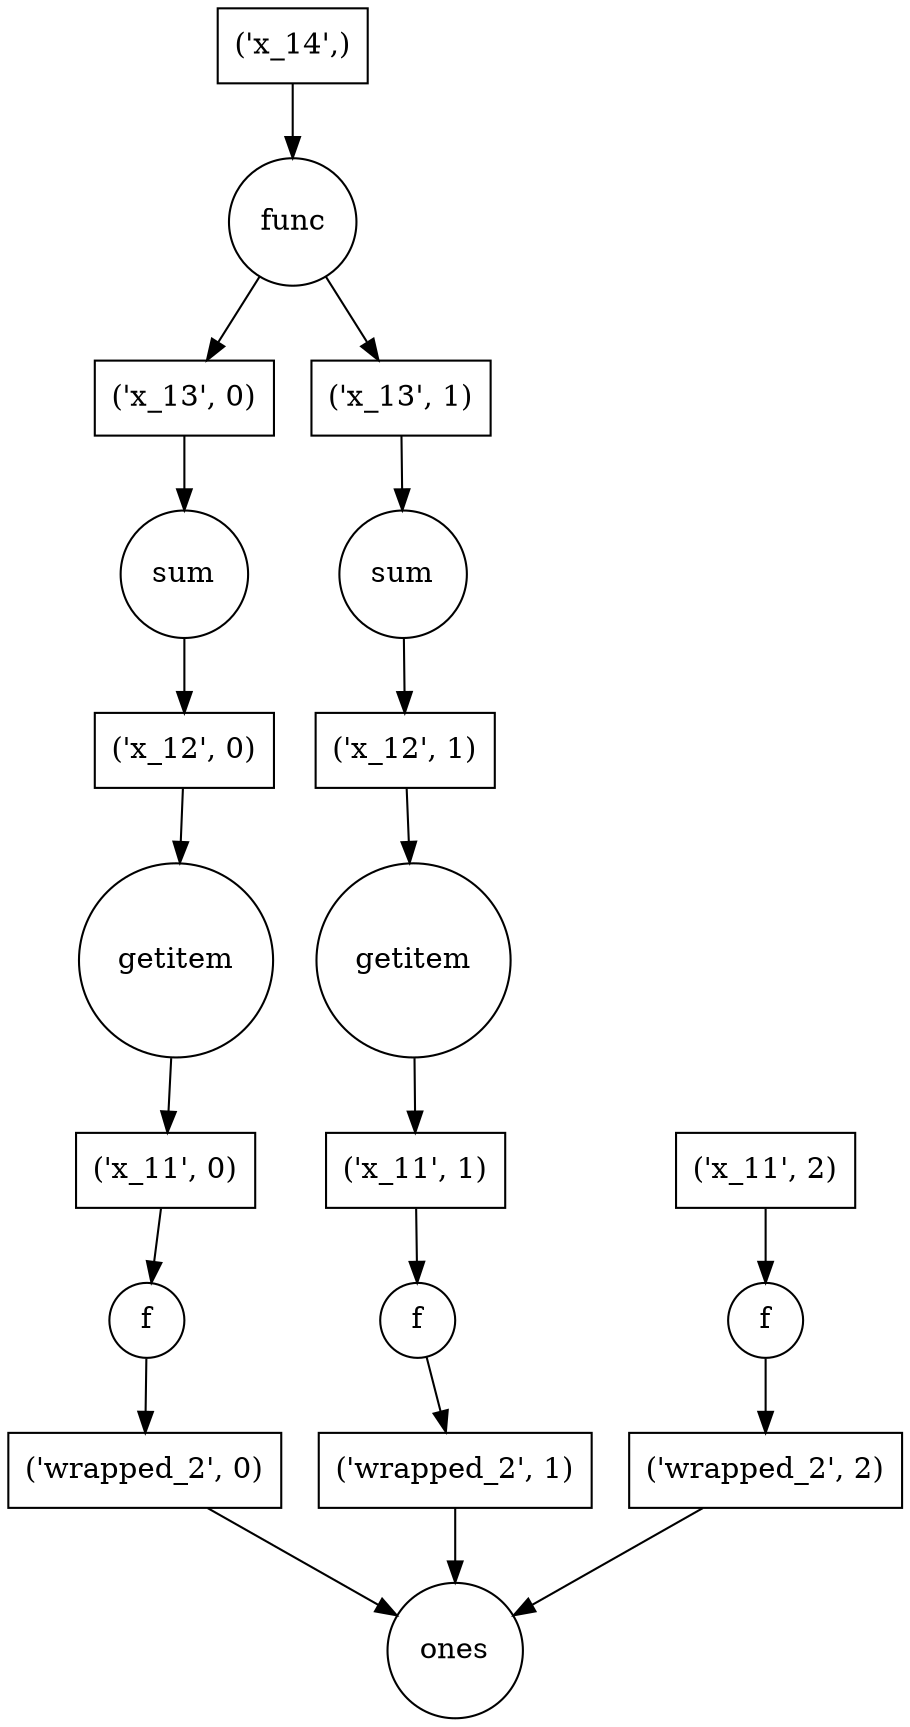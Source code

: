 strict digraph G {
"((<function ones at 0x7fa6a14ff230>, (5,)), 'function')" [shape=circle, label=ones];
"('x_11', 0)" [shape=box, label="('x_11', 0)"];
"((<function f at 0x7fa68b61ff50>, ('wrapped_2', 0)), 'function')" [shape=circle, label=f];
"-4219228972615970392" [shape=circle, label=func];
"('x_11', 1)" [shape=box, label="('x_11', 1)"];
"((<function f at 0x7fa68b61ff50>, ('wrapped_2', 2)), 'function')" [shape=circle, label=f];
"('x_11', 2)" [shape=box];
"-8724660450516076310" [shape=circle, label=getitem];
"((<functools.partial object at 0x7fa68b622520>, ('x_12', 0)), 'function')" [shape=circle, label=sum];
"('wrapped_2', 0)" [shape=box, label="('wrapped_2', 0)"];
"((<functools.partial object at 0x7fa68b622520>, ('x_12', 1)), 'function')" [shape=circle, label=sum];
"('x_13', 0)" [shape=box, label="('x_13', 0)"];
"('wrapped_2', 1)" [shape=box, label="('wrapped_2', 1)"];
"((<function f at 0x7fa68b61ff50>, ('wrapped_2', 1)), 'function')" [shape=circle, label=f];
"-5091010038987720605" [shape=circle, label=getitem];
"('wrapped_2', 2)" [shape=box, label="('wrapped_2', 2)"];
"('x_12', 1)" [shape=box, label="('x_12', 1)"];
"('x_14',)" [shape=box];
"('x_12', 0)" [shape=box, label="('x_12', 0)"];
"('x_13', 1)" [shape=box, label="('x_13', 1)"];
"('x_11', 0)" -> "((<function f at 0x7fa68b61ff50>, ('wrapped_2', 0)), 'function')";
"((<function f at 0x7fa68b61ff50>, ('wrapped_2', 0)), 'function')" -> "('wrapped_2', 0)";
"-4219228972615970392" -> "('x_13', 0)";
"-4219228972615970392" -> "('x_13', 1)";
"('x_11', 1)" -> "((<function f at 0x7fa68b61ff50>, ('wrapped_2', 1)), 'function')";
"((<function f at 0x7fa68b61ff50>, ('wrapped_2', 2)), 'function')" -> "('wrapped_2', 2)";
"('x_11', 2)" -> "((<function f at 0x7fa68b61ff50>, ('wrapped_2', 2)), 'function')";
"-8724660450516076310" -> "('x_11', 1)";
"((<functools.partial object at 0x7fa68b622520>, ('x_12', 0)), 'function')" -> "('x_12', 0)";
"('wrapped_2', 0)" -> "((<function ones at 0x7fa6a14ff230>, (5,)), 'function')";
"((<functools.partial object at 0x7fa68b622520>, ('x_12', 1)), 'function')" -> "('x_12', 1)";
"('x_13', 0)" -> "((<functools.partial object at 0x7fa68b622520>, ('x_12', 0)), 'function')";
"('wrapped_2', 1)" -> "((<function ones at 0x7fa6a14ff230>, (5,)), 'function')";
"((<function f at 0x7fa68b61ff50>, ('wrapped_2', 1)), 'function')" -> "('wrapped_2', 1)";
"-5091010038987720605" -> "('x_11', 0)";
"('wrapped_2', 2)" -> "((<function ones at 0x7fa6a14ff230>, (5,)), 'function')";
"('x_12', 1)" -> "-8724660450516076310";
"('x_14',)" -> "-4219228972615970392";
"('x_12', 0)" -> "-5091010038987720605";
"('x_13', 1)" -> "((<functools.partial object at 0x7fa68b622520>, ('x_12', 1)), 'function')";
}
